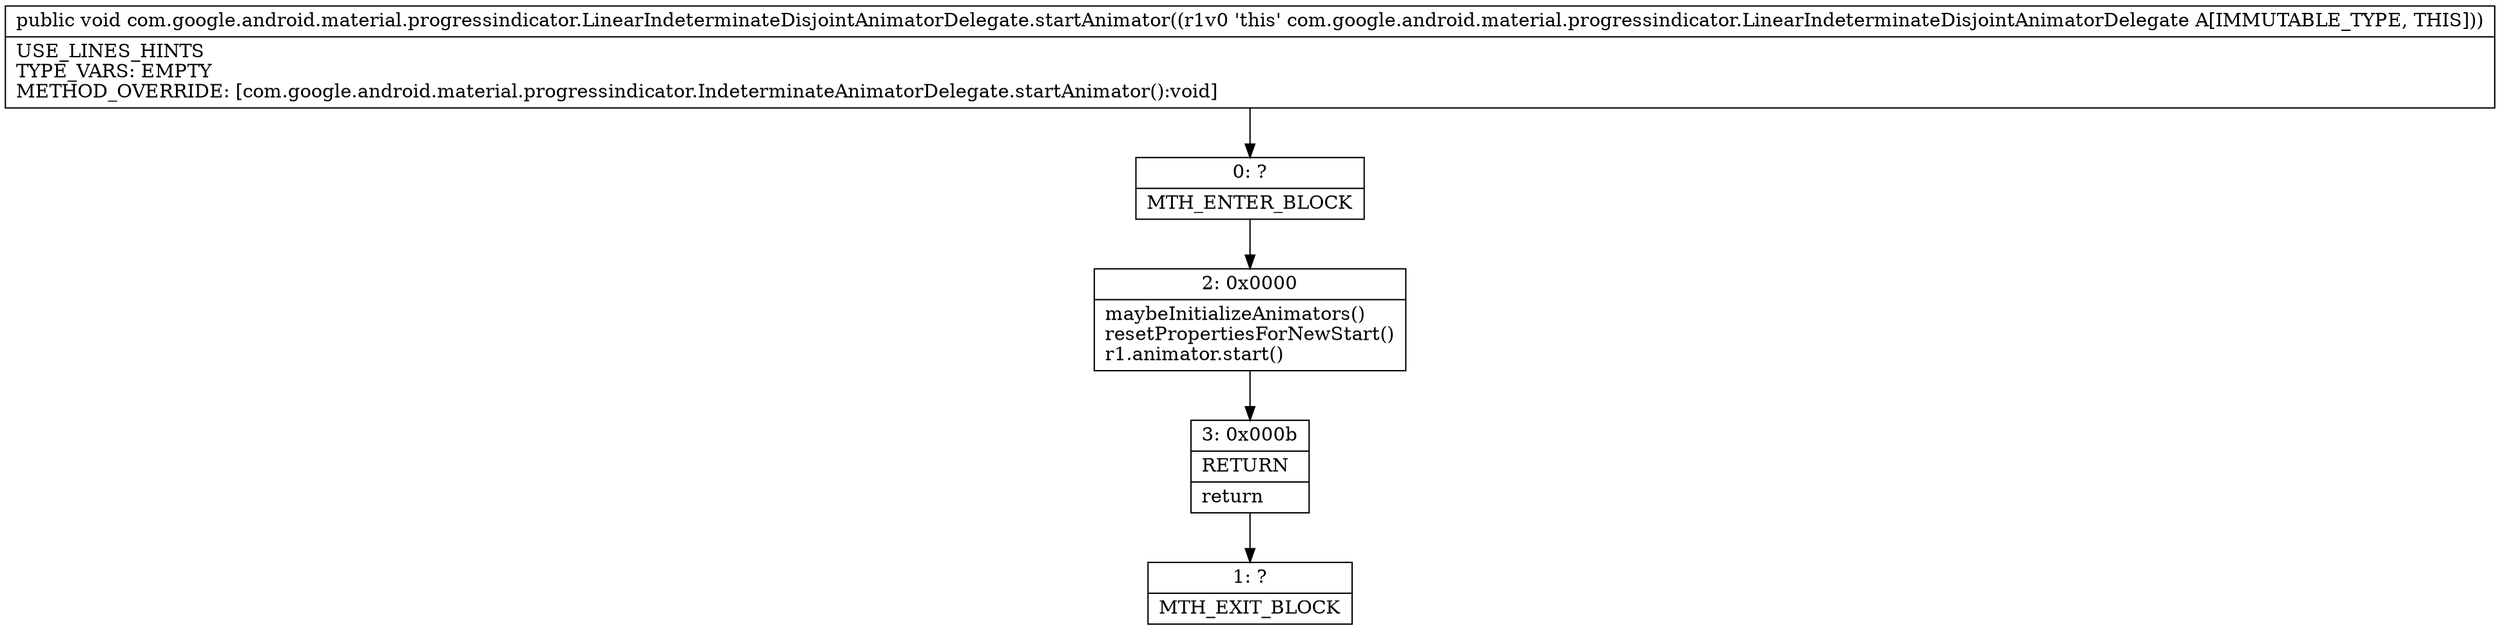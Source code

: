 digraph "CFG forcom.google.android.material.progressindicator.LinearIndeterminateDisjointAnimatorDelegate.startAnimator()V" {
Node_0 [shape=record,label="{0\:\ ?|MTH_ENTER_BLOCK\l}"];
Node_2 [shape=record,label="{2\:\ 0x0000|maybeInitializeAnimators()\lresetPropertiesForNewStart()\lr1.animator.start()\l}"];
Node_3 [shape=record,label="{3\:\ 0x000b|RETURN\l|return\l}"];
Node_1 [shape=record,label="{1\:\ ?|MTH_EXIT_BLOCK\l}"];
MethodNode[shape=record,label="{public void com.google.android.material.progressindicator.LinearIndeterminateDisjointAnimatorDelegate.startAnimator((r1v0 'this' com.google.android.material.progressindicator.LinearIndeterminateDisjointAnimatorDelegate A[IMMUTABLE_TYPE, THIS]))  | USE_LINES_HINTS\lTYPE_VARS: EMPTY\lMETHOD_OVERRIDE: [com.google.android.material.progressindicator.IndeterminateAnimatorDelegate.startAnimator():void]\l}"];
MethodNode -> Node_0;Node_0 -> Node_2;
Node_2 -> Node_3;
Node_3 -> Node_1;
}

